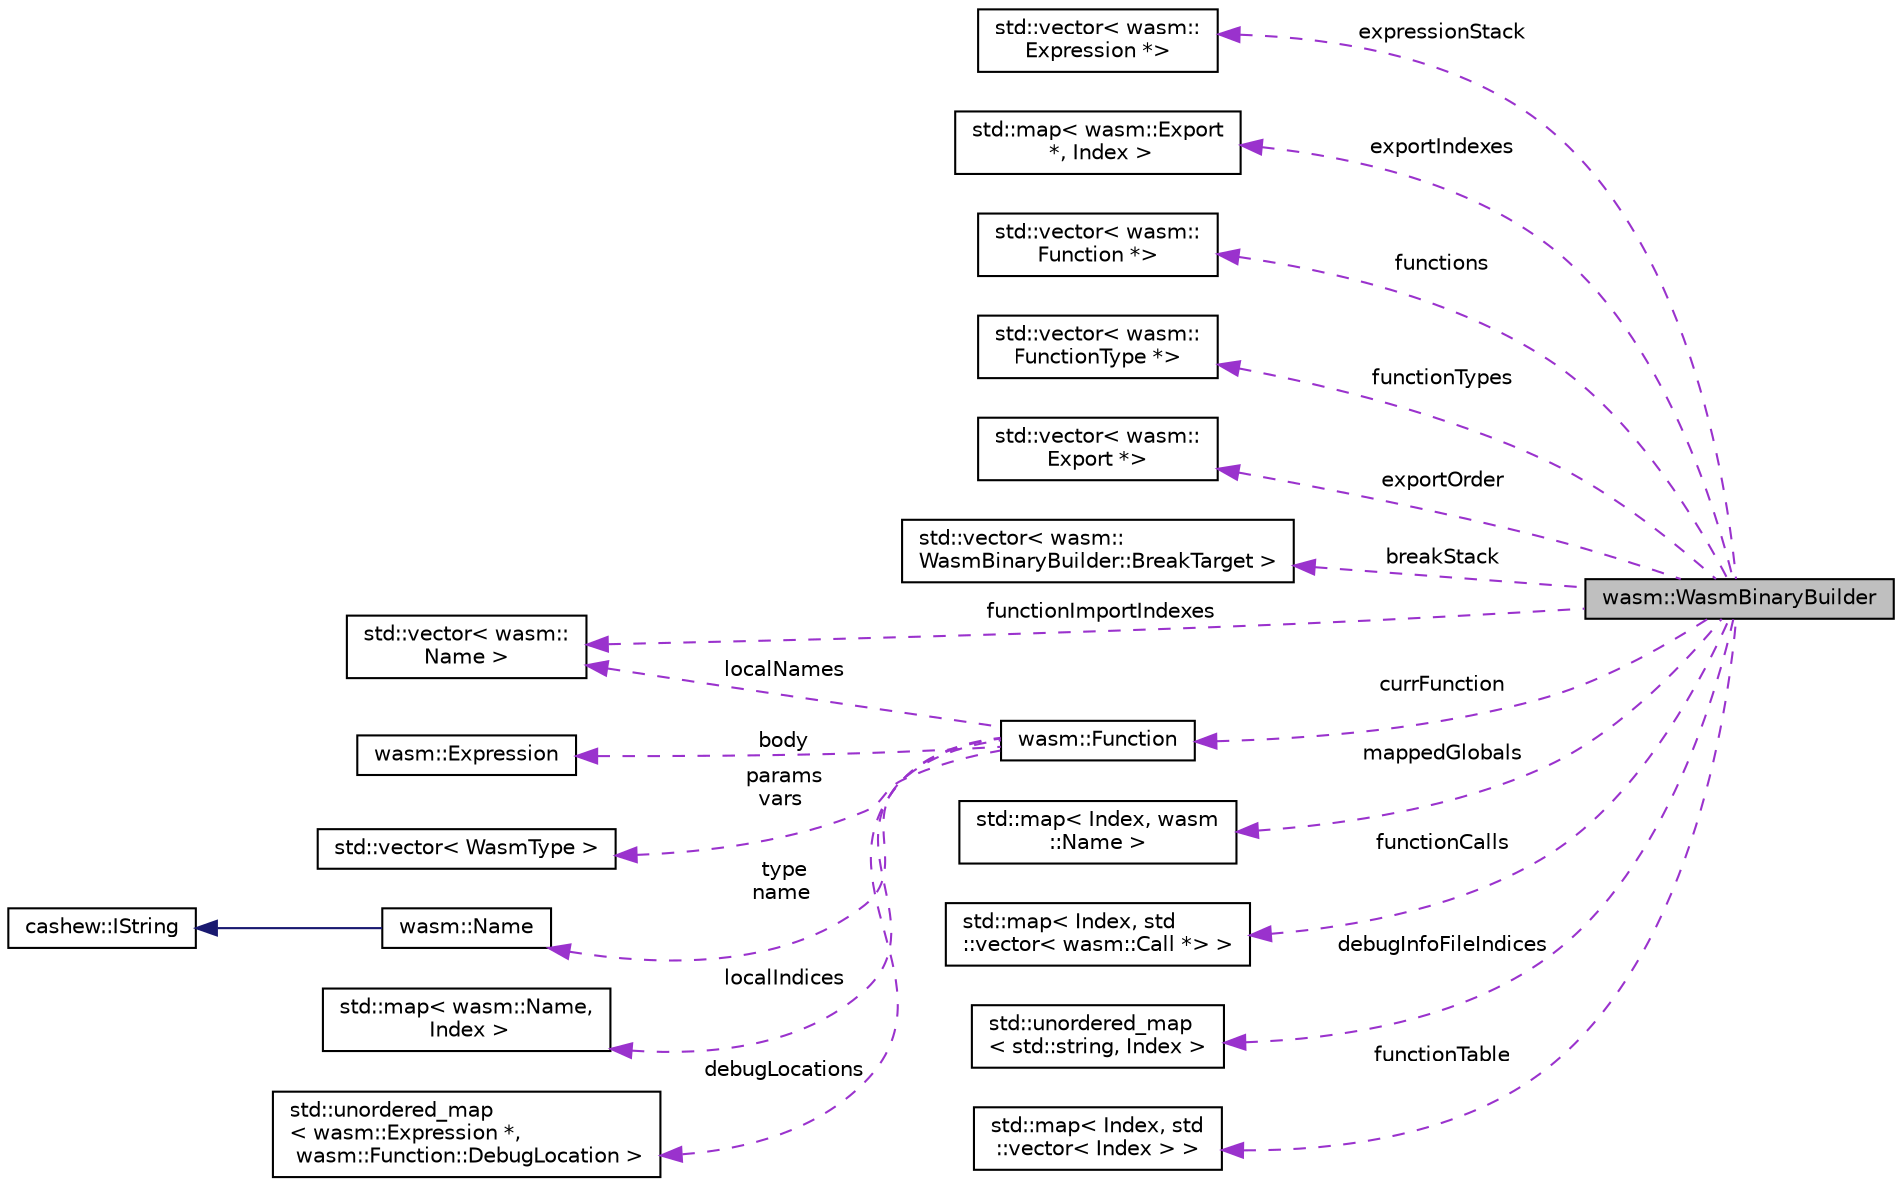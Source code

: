 digraph "wasm::WasmBinaryBuilder"
{
  edge [fontname="Helvetica",fontsize="10",labelfontname="Helvetica",labelfontsize="10"];
  node [fontname="Helvetica",fontsize="10",shape=record];
  rankdir="LR";
  Node1 [label="wasm::WasmBinaryBuilder",height=0.2,width=0.4,color="black", fillcolor="grey75", style="filled", fontcolor="black"];
  Node2 -> Node1 [dir="back",color="darkorchid3",fontsize="10",style="dashed",label=" expressionStack" ];
  Node2 [label="std::vector\< wasm::\lExpression *\>",height=0.2,width=0.4,color="black", fillcolor="white", style="filled",URL="$classstd_1_1vector.html"];
  Node3 -> Node1 [dir="back",color="darkorchid3",fontsize="10",style="dashed",label=" exportIndexes" ];
  Node3 [label="std::map\< wasm::Export\l *, Index \>",height=0.2,width=0.4,color="black", fillcolor="white", style="filled",URL="$classstd_1_1map.html"];
  Node4 -> Node1 [dir="back",color="darkorchid3",fontsize="10",style="dashed",label=" functions" ];
  Node4 [label="std::vector\< wasm::\lFunction *\>",height=0.2,width=0.4,color="black", fillcolor="white", style="filled",URL="$classstd_1_1vector.html"];
  Node5 -> Node1 [dir="back",color="darkorchid3",fontsize="10",style="dashed",label=" functionTypes" ];
  Node5 [label="std::vector\< wasm::\lFunctionType *\>",height=0.2,width=0.4,color="black", fillcolor="white", style="filled",URL="$classstd_1_1vector.html"];
  Node6 -> Node1 [dir="back",color="darkorchid3",fontsize="10",style="dashed",label=" exportOrder" ];
  Node6 [label="std::vector\< wasm::\lExport *\>",height=0.2,width=0.4,color="black", fillcolor="white", style="filled",URL="$classstd_1_1vector.html"];
  Node7 -> Node1 [dir="back",color="darkorchid3",fontsize="10",style="dashed",label=" breakStack" ];
  Node7 [label="std::vector\< wasm::\lWasmBinaryBuilder::BreakTarget \>",height=0.2,width=0.4,color="black", fillcolor="white", style="filled",URL="$classstd_1_1vector.html"];
  Node8 -> Node1 [dir="back",color="darkorchid3",fontsize="10",style="dashed",label=" functionImportIndexes" ];
  Node8 [label="std::vector\< wasm::\lName \>",height=0.2,width=0.4,color="black", fillcolor="white", style="filled",URL="$classstd_1_1vector.html"];
  Node9 -> Node1 [dir="back",color="darkorchid3",fontsize="10",style="dashed",label=" currFunction" ];
  Node9 [label="wasm::Function",height=0.2,width=0.4,color="black", fillcolor="white", style="filled",URL="$classwasm_1_1_function.html"];
  Node10 -> Node9 [dir="back",color="darkorchid3",fontsize="10",style="dashed",label=" body" ];
  Node10 [label="wasm::Expression",height=0.2,width=0.4,color="black", fillcolor="white", style="filled",URL="$classwasm_1_1_expression.html"];
  Node11 -> Node9 [dir="back",color="darkorchid3",fontsize="10",style="dashed",label=" params\nvars" ];
  Node11 [label="std::vector\< WasmType \>",height=0.2,width=0.4,color="black", fillcolor="white", style="filled",URL="$classstd_1_1vector.html"];
  Node12 -> Node9 [dir="back",color="darkorchid3",fontsize="10",style="dashed",label=" type\nname" ];
  Node12 [label="wasm::Name",height=0.2,width=0.4,color="black", fillcolor="white", style="filled",URL="$structwasm_1_1_name.html"];
  Node13 -> Node12 [dir="back",color="midnightblue",fontsize="10",style="solid"];
  Node13 [label="cashew::IString",height=0.2,width=0.4,color="black", fillcolor="white", style="filled",URL="$structcashew_1_1_i_string.html"];
  Node14 -> Node9 [dir="back",color="darkorchid3",fontsize="10",style="dashed",label=" localIndices" ];
  Node14 [label="std::map\< wasm::Name,\l Index \>",height=0.2,width=0.4,color="black", fillcolor="white", style="filled",URL="$classstd_1_1map.html"];
  Node8 -> Node9 [dir="back",color="darkorchid3",fontsize="10",style="dashed",label=" localNames" ];
  Node15 -> Node9 [dir="back",color="darkorchid3",fontsize="10",style="dashed",label=" debugLocations" ];
  Node15 [label="std::unordered_map\l\< wasm::Expression *,\l wasm::Function::DebugLocation \>",height=0.2,width=0.4,color="black", fillcolor="white", style="filled",URL="$classstd_1_1unordered__map.html"];
  Node16 -> Node1 [dir="back",color="darkorchid3",fontsize="10",style="dashed",label=" mappedGlobals" ];
  Node16 [label="std::map\< Index, wasm\l::Name \>",height=0.2,width=0.4,color="black", fillcolor="white", style="filled",URL="$classstd_1_1map.html"];
  Node17 -> Node1 [dir="back",color="darkorchid3",fontsize="10",style="dashed",label=" functionCalls" ];
  Node17 [label="std::map\< Index, std\l::vector\< wasm::Call *\> \>",height=0.2,width=0.4,color="black", fillcolor="white", style="filled",URL="$classstd_1_1map.html"];
  Node18 -> Node1 [dir="back",color="darkorchid3",fontsize="10",style="dashed",label=" debugInfoFileIndices" ];
  Node18 [label="std::unordered_map\l\< std::string, Index \>",height=0.2,width=0.4,color="black", fillcolor="white", style="filled",URL="$classstd_1_1unordered__map.html"];
  Node19 -> Node1 [dir="back",color="darkorchid3",fontsize="10",style="dashed",label=" functionTable" ];
  Node19 [label="std::map\< Index, std\l::vector\< Index \> \>",height=0.2,width=0.4,color="black", fillcolor="white", style="filled",URL="$classstd_1_1map.html"];
}
